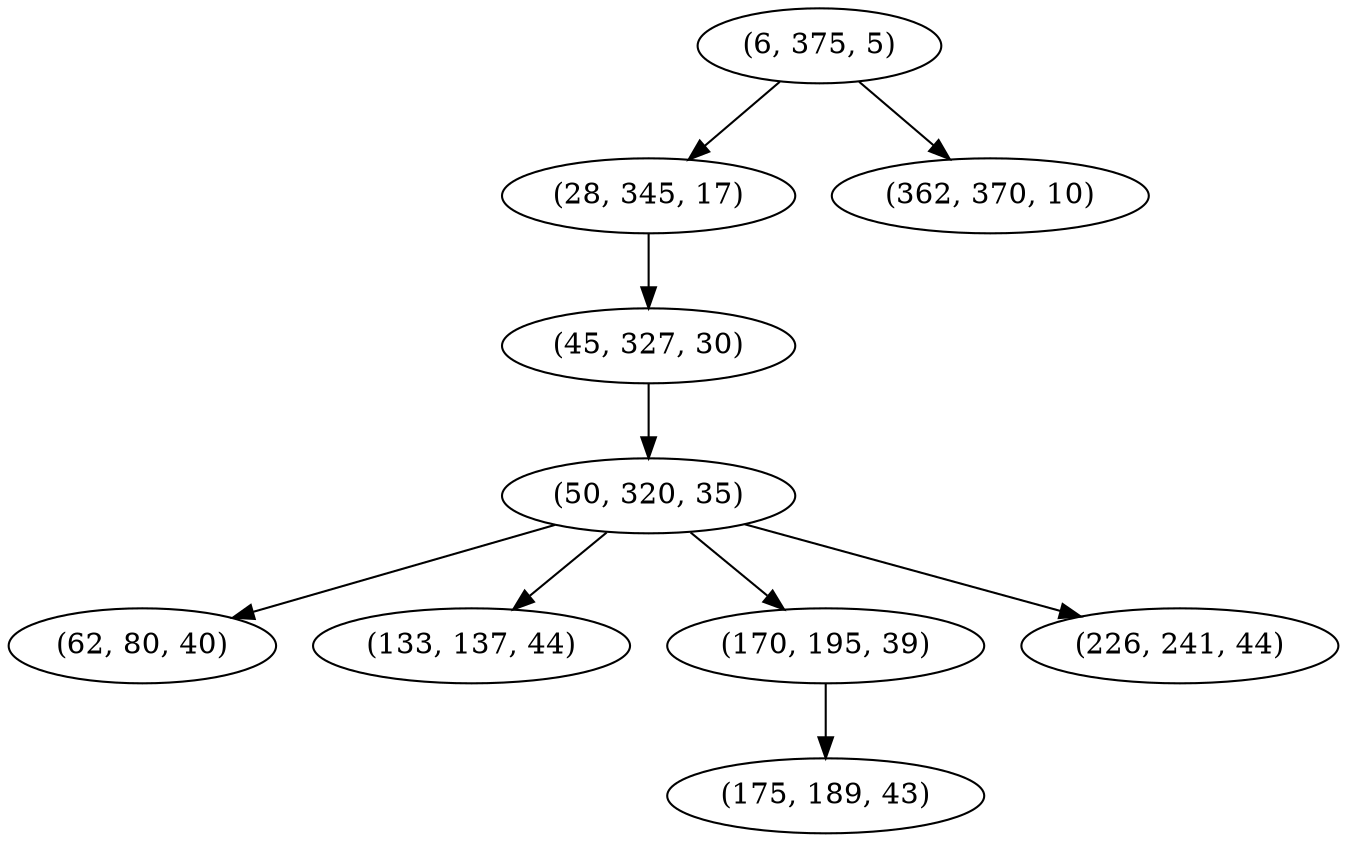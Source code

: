 digraph tree {
    "(6, 375, 5)";
    "(28, 345, 17)";
    "(45, 327, 30)";
    "(50, 320, 35)";
    "(62, 80, 40)";
    "(133, 137, 44)";
    "(170, 195, 39)";
    "(175, 189, 43)";
    "(226, 241, 44)";
    "(362, 370, 10)";
    "(6, 375, 5)" -> "(28, 345, 17)";
    "(6, 375, 5)" -> "(362, 370, 10)";
    "(28, 345, 17)" -> "(45, 327, 30)";
    "(45, 327, 30)" -> "(50, 320, 35)";
    "(50, 320, 35)" -> "(62, 80, 40)";
    "(50, 320, 35)" -> "(133, 137, 44)";
    "(50, 320, 35)" -> "(170, 195, 39)";
    "(50, 320, 35)" -> "(226, 241, 44)";
    "(170, 195, 39)" -> "(175, 189, 43)";
}
